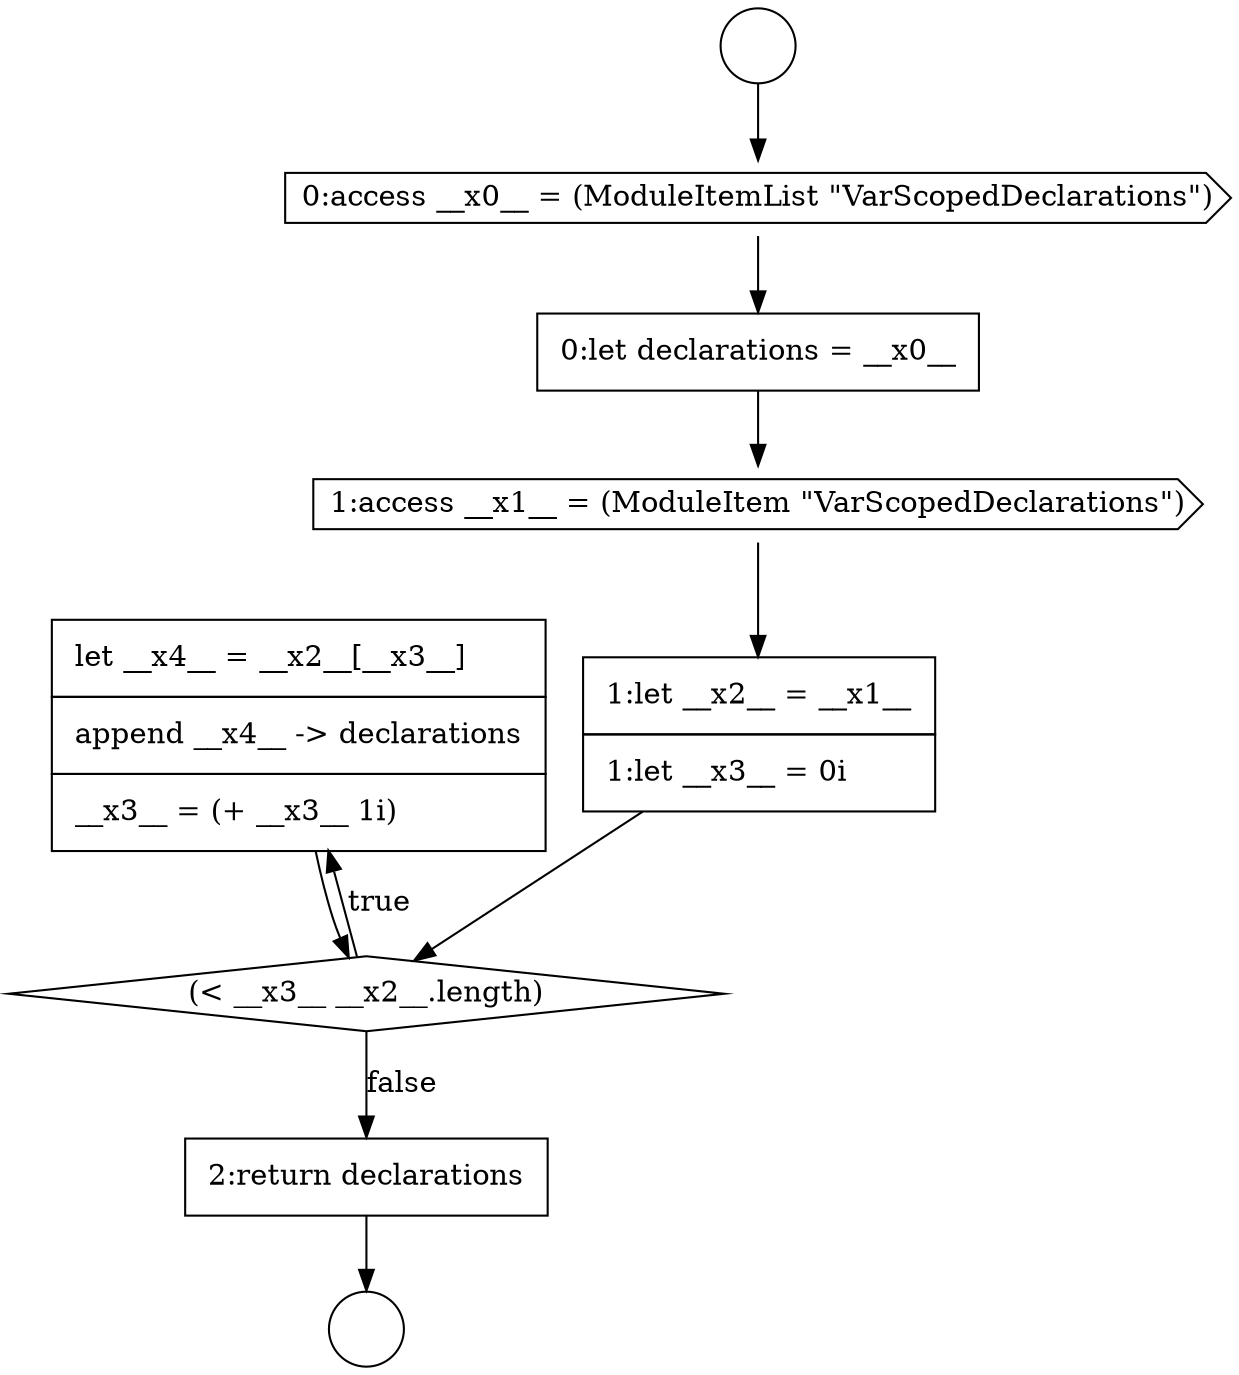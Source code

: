 digraph {
  node9315 [shape=none, margin=0, label=<<font color="black">
    <table border="0" cellborder="1" cellspacing="0" cellpadding="10">
      <tr><td align="left">let __x4__ = __x2__[__x3__]</td></tr>
      <tr><td align="left">append __x4__ -&gt; declarations</td></tr>
      <tr><td align="left">__x3__ = (+ __x3__ 1i)</td></tr>
    </table>
  </font>> color="black" fillcolor="white" style=filled]
  node9309 [shape=circle label=" " color="black" fillcolor="white" style=filled]
  node9308 [shape=circle label=" " color="black" fillcolor="white" style=filled]
  node9316 [shape=none, margin=0, label=<<font color="black">
    <table border="0" cellborder="1" cellspacing="0" cellpadding="10">
      <tr><td align="left">2:return declarations</td></tr>
    </table>
  </font>> color="black" fillcolor="white" style=filled]
  node9312 [shape=cds, label=<<font color="black">1:access __x1__ = (ModuleItem &quot;VarScopedDeclarations&quot;)</font>> color="black" fillcolor="white" style=filled]
  node9313 [shape=none, margin=0, label=<<font color="black">
    <table border="0" cellborder="1" cellspacing="0" cellpadding="10">
      <tr><td align="left">1:let __x2__ = __x1__</td></tr>
      <tr><td align="left">1:let __x3__ = 0i</td></tr>
    </table>
  </font>> color="black" fillcolor="white" style=filled]
  node9311 [shape=none, margin=0, label=<<font color="black">
    <table border="0" cellborder="1" cellspacing="0" cellpadding="10">
      <tr><td align="left">0:let declarations = __x0__</td></tr>
    </table>
  </font>> color="black" fillcolor="white" style=filled]
  node9314 [shape=diamond, label=<<font color="black">(&lt; __x3__ __x2__.length)</font>> color="black" fillcolor="white" style=filled]
  node9310 [shape=cds, label=<<font color="black">0:access __x0__ = (ModuleItemList &quot;VarScopedDeclarations&quot;)</font>> color="black" fillcolor="white" style=filled]
  node9312 -> node9313 [ color="black"]
  node9308 -> node9310 [ color="black"]
  node9314 -> node9315 [label=<<font color="black">true</font>> color="black"]
  node9314 -> node9316 [label=<<font color="black">false</font>> color="black"]
  node9315 -> node9314 [ color="black"]
  node9311 -> node9312 [ color="black"]
  node9316 -> node9309 [ color="black"]
  node9310 -> node9311 [ color="black"]
  node9313 -> node9314 [ color="black"]
}
